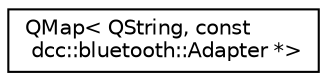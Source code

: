 digraph "类继承关系图"
{
  edge [fontname="Helvetica",fontsize="10",labelfontname="Helvetica",labelfontsize="10"];
  node [fontname="Helvetica",fontsize="10",shape=record];
  rankdir="LR";
  Node0 [label="QMap\< QString, const\l dcc::bluetooth::Adapter *\>",height=0.2,width=0.4,color="black", fillcolor="white", style="filled",URL="$class_q_map.html"];
}
